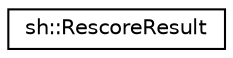 digraph "Graphical Class Hierarchy"
{
 // LATEX_PDF_SIZE
  edge [fontname="Helvetica",fontsize="10",labelfontname="Helvetica",labelfontsize="10"];
  node [fontname="Helvetica",fontsize="10",shape=record];
  rankdir="LR";
  Node0 [label="sh::RescoreResult",height=0.2,width=0.4,color="black", fillcolor="white", style="filled",URL="$structsh_1_1_rescore_result.html",tooltip="Result type rescore returns."];
}
